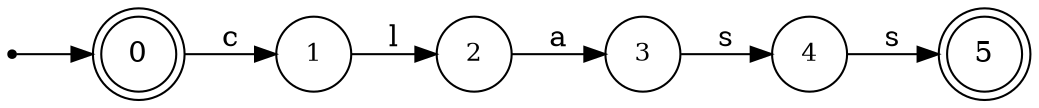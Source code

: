 digraph finite_state_machine {
	rankdir=LR;
	size="10,10"

	node [ shape = doublecircle, label = "0", fontsize  = 14] n0;

	node [ shape = circle, label = "1", fontsize  = 12] n1;
	node [ shape = circle, label = "2", fontsize  = 12] n2;
	node [ shape = circle, label = "3", fontsize  = 12] n3;
	node [ shape = circle, label = "4", fontsize  = 12] n4;

	node [ shape = doublecircle, label = "5", fontsize  = 14] n5;

	node [shape = point ]; qi
	qi -> n0;

	n0 -> n1 [ label = "c" ];
	n1 -> n2 [ label = "l" ];
	n2 -> n3 [ label = "a" ];
	n3 -> n4 [ label = "s" ];
	n4 -> n5 [ label = "s" ];
}